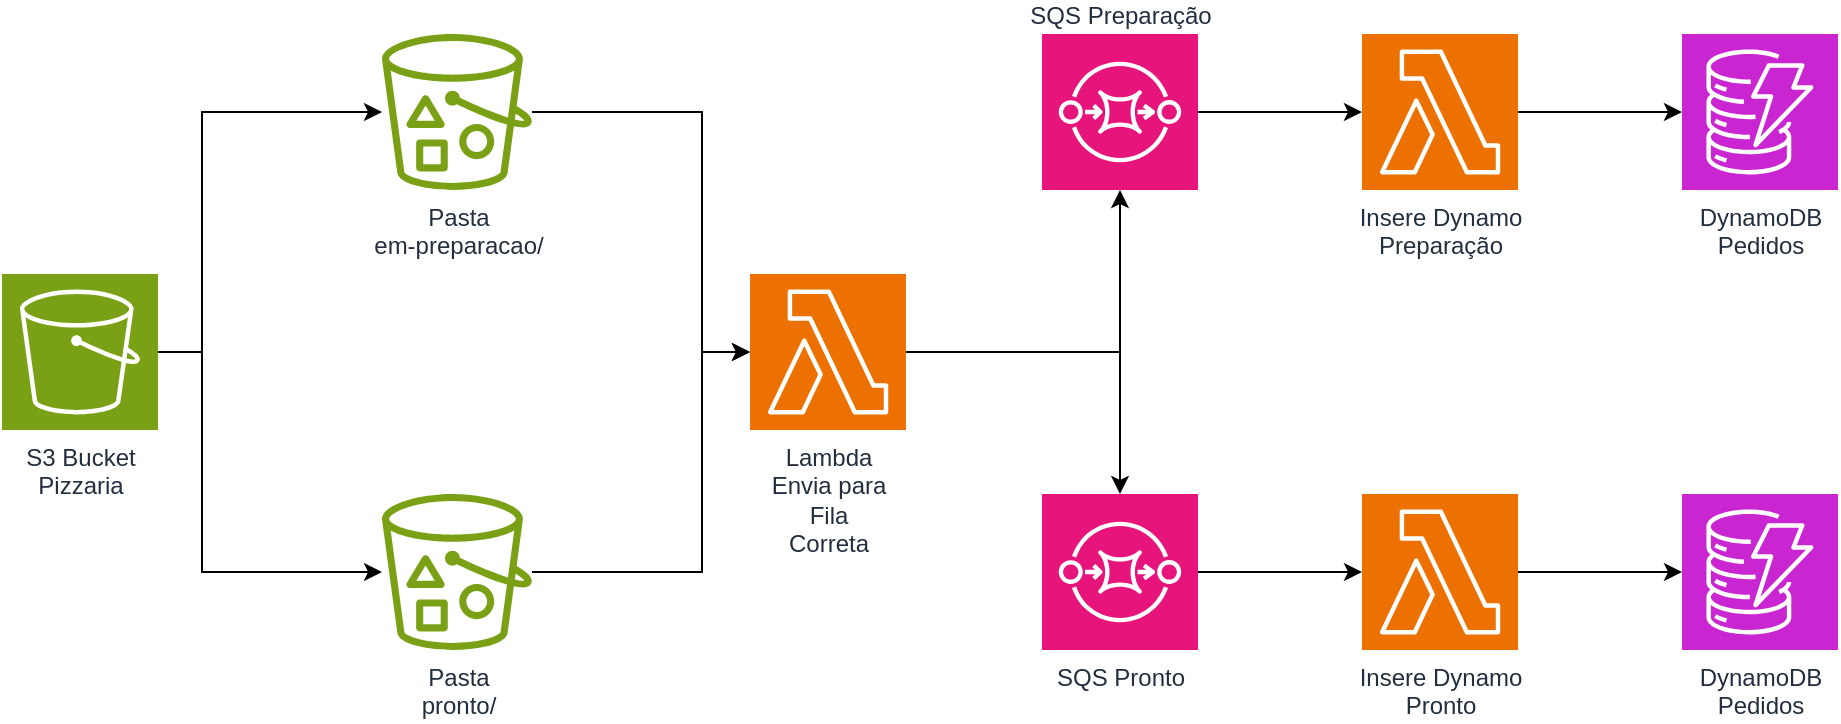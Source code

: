 <mxfile version="23.1.5" type="google">
  <diagram name="Página-1" id="1FNZX-NbP5HxKKu8dlru">
    <mxGraphModel grid="1" page="1" gridSize="10" guides="1" tooltips="1" connect="1" arrows="1" fold="1" pageScale="1" pageWidth="827" pageHeight="1169" math="0" shadow="0">
      <root>
        <mxCell id="0" />
        <mxCell id="1" parent="0" />
        <mxCell id="6WHO_hfzzqsEB2Ej_C0R-3" style="edgeStyle=orthogonalEdgeStyle;rounded=0;orthogonalLoop=1;jettySize=auto;html=1;" edge="1" parent="1" source="6WHO_hfzzqsEB2Ej_C0R-1" target="6WHO_hfzzqsEB2Ej_C0R-2">
          <mxGeometry relative="1" as="geometry">
            <Array as="points">
              <mxPoint x="140" y="279" />
              <mxPoint x="140" y="159" />
            </Array>
          </mxGeometry>
        </mxCell>
        <mxCell id="6WHO_hfzzqsEB2Ej_C0R-5" style="edgeStyle=orthogonalEdgeStyle;rounded=0;orthogonalLoop=1;jettySize=auto;html=1;" edge="1" parent="1" source="6WHO_hfzzqsEB2Ej_C0R-1" target="6WHO_hfzzqsEB2Ej_C0R-4">
          <mxGeometry relative="1" as="geometry">
            <Array as="points">
              <mxPoint x="140" y="279" />
              <mxPoint x="140" y="389" />
            </Array>
          </mxGeometry>
        </mxCell>
        <mxCell id="6WHO_hfzzqsEB2Ej_C0R-1" value="S3 Bucket&lt;br&gt;Pizzaria" style="sketch=0;points=[[0,0,0],[0.25,0,0],[0.5,0,0],[0.75,0,0],[1,0,0],[0,1,0],[0.25,1,0],[0.5,1,0],[0.75,1,0],[1,1,0],[0,0.25,0],[0,0.5,0],[0,0.75,0],[1,0.25,0],[1,0.5,0],[1,0.75,0]];outlineConnect=0;fontColor=#232F3E;fillColor=#7AA116;strokeColor=#ffffff;dashed=0;verticalLabelPosition=bottom;verticalAlign=top;align=center;html=1;fontSize=12;fontStyle=0;aspect=fixed;shape=mxgraph.aws4.resourceIcon;resIcon=mxgraph.aws4.s3;" vertex="1" parent="1">
          <mxGeometry x="40" y="240" width="78" height="78" as="geometry" />
        </mxCell>
        <mxCell id="6WHO_hfzzqsEB2Ej_C0R-22" style="edgeStyle=orthogonalEdgeStyle;rounded=0;orthogonalLoop=1;jettySize=auto;html=1;" edge="1" parent="1" source="6WHO_hfzzqsEB2Ej_C0R-2" target="6WHO_hfzzqsEB2Ej_C0R-6">
          <mxGeometry relative="1" as="geometry">
            <Array as="points">
              <mxPoint x="390" y="159" />
              <mxPoint x="390" y="279" />
            </Array>
          </mxGeometry>
        </mxCell>
        <mxCell id="6WHO_hfzzqsEB2Ej_C0R-2" value="Pasta&lt;br&gt;em-preparacao/" style="sketch=0;outlineConnect=0;fontColor=#232F3E;gradientColor=none;fillColor=#7AA116;strokeColor=none;dashed=0;verticalLabelPosition=bottom;verticalAlign=top;align=center;html=1;fontSize=12;fontStyle=0;aspect=fixed;pointerEvents=1;shape=mxgraph.aws4.bucket_with_objects;" vertex="1" parent="1">
          <mxGeometry x="230" y="120" width="75" height="78" as="geometry" />
        </mxCell>
        <mxCell id="6WHO_hfzzqsEB2Ej_C0R-4" value="Pasta&lt;br style=&quot;border-color: var(--border-color);&quot;&gt;pronto/" style="sketch=0;outlineConnect=0;fontColor=#232F3E;gradientColor=none;fillColor=#7AA116;strokeColor=none;dashed=0;verticalLabelPosition=bottom;verticalAlign=top;align=center;html=1;fontSize=12;fontStyle=0;aspect=fixed;pointerEvents=1;shape=mxgraph.aws4.bucket_with_objects;" vertex="1" parent="1">
          <mxGeometry x="230" y="350" width="75" height="78" as="geometry" />
        </mxCell>
        <mxCell id="6WHO_hfzzqsEB2Ej_C0R-24" style="edgeStyle=orthogonalEdgeStyle;rounded=0;orthogonalLoop=1;jettySize=auto;html=1;" edge="1" parent="1" source="6WHO_hfzzqsEB2Ej_C0R-6" target="6WHO_hfzzqsEB2Ej_C0R-10">
          <mxGeometry relative="1" as="geometry" />
        </mxCell>
        <mxCell id="6WHO_hfzzqsEB2Ej_C0R-25" style="edgeStyle=orthogonalEdgeStyle;rounded=0;orthogonalLoop=1;jettySize=auto;html=1;" edge="1" parent="1" source="6WHO_hfzzqsEB2Ej_C0R-6" target="6WHO_hfzzqsEB2Ej_C0R-12">
          <mxGeometry relative="1" as="geometry" />
        </mxCell>
        <mxCell id="6WHO_hfzzqsEB2Ej_C0R-6" value="Lambda&lt;br&gt;Envia para&lt;br&gt;Fila&lt;br&gt;Correta" style="sketch=0;points=[[0,0,0],[0.25,0,0],[0.5,0,0],[0.75,0,0],[1,0,0],[0,1,0],[0.25,1,0],[0.5,1,0],[0.75,1,0],[1,1,0],[0,0.25,0],[0,0.5,0],[0,0.75,0],[1,0.25,0],[1,0.5,0],[1,0.75,0]];outlineConnect=0;fontColor=#232F3E;fillColor=#ED7100;strokeColor=#ffffff;dashed=0;verticalLabelPosition=bottom;verticalAlign=top;align=center;html=1;fontSize=12;fontStyle=0;aspect=fixed;shape=mxgraph.aws4.resourceIcon;resIcon=mxgraph.aws4.lambda;" vertex="1" parent="1">
          <mxGeometry x="414" y="240" width="78" height="78" as="geometry" />
        </mxCell>
        <mxCell id="6WHO_hfzzqsEB2Ej_C0R-10" value="SQS Preparação" style="sketch=0;points=[[0,0,0],[0.25,0,0],[0.5,0,0],[0.75,0,0],[1,0,0],[0,1,0],[0.25,1,0],[0.5,1,0],[0.75,1,0],[1,1,0],[0,0.25,0],[0,0.5,0],[0,0.75,0],[1,0.25,0],[1,0.5,0],[1,0.75,0]];outlineConnect=0;fontColor=#232F3E;fillColor=#E7157B;strokeColor=#ffffff;dashed=0;verticalLabelPosition=top;verticalAlign=bottom;align=center;html=1;fontSize=12;fontStyle=0;aspect=fixed;shape=mxgraph.aws4.resourceIcon;resIcon=mxgraph.aws4.sqs;labelPosition=center;" vertex="1" parent="1">
          <mxGeometry x="560" y="120" width="78" height="78" as="geometry" />
        </mxCell>
        <mxCell id="6WHO_hfzzqsEB2Ej_C0R-17" style="edgeStyle=orthogonalEdgeStyle;rounded=0;orthogonalLoop=1;jettySize=auto;html=1;" edge="1" parent="1" source="6WHO_hfzzqsEB2Ej_C0R-12" target="6WHO_hfzzqsEB2Ej_C0R-16">
          <mxGeometry relative="1" as="geometry" />
        </mxCell>
        <mxCell id="6WHO_hfzzqsEB2Ej_C0R-12" value="SQS Pronto" style="sketch=0;points=[[0,0,0],[0.25,0,0],[0.5,0,0],[0.75,0,0],[1,0,0],[0,1,0],[0.25,1,0],[0.5,1,0],[0.75,1,0],[1,1,0],[0,0.25,0],[0,0.5,0],[0,0.75,0],[1,0.25,0],[1,0.5,0],[1,0.75,0]];outlineConnect=0;fontColor=#232F3E;fillColor=#E7157B;strokeColor=#ffffff;dashed=0;verticalLabelPosition=bottom;verticalAlign=top;align=center;html=1;fontSize=12;fontStyle=0;aspect=fixed;shape=mxgraph.aws4.resourceIcon;resIcon=mxgraph.aws4.sqs;" vertex="1" parent="1">
          <mxGeometry x="560" y="350" width="78" height="78" as="geometry" />
        </mxCell>
        <mxCell id="6WHO_hfzzqsEB2Ej_C0R-19" style="edgeStyle=orthogonalEdgeStyle;rounded=0;orthogonalLoop=1;jettySize=auto;html=1;" edge="1" parent="1" source="6WHO_hfzzqsEB2Ej_C0R-14" target="6WHO_hfzzqsEB2Ej_C0R-18">
          <mxGeometry relative="1" as="geometry" />
        </mxCell>
        <mxCell id="6WHO_hfzzqsEB2Ej_C0R-14" value="Insere Dynamo&lt;br&gt;Preparação" style="sketch=0;points=[[0,0,0],[0.25,0,0],[0.5,0,0],[0.75,0,0],[1,0,0],[0,1,0],[0.25,1,0],[0.5,1,0],[0.75,1,0],[1,1,0],[0,0.25,0],[0,0.5,0],[0,0.75,0],[1,0.25,0],[1,0.5,0],[1,0.75,0]];outlineConnect=0;fontColor=#232F3E;fillColor=#ED7100;strokeColor=#ffffff;dashed=0;verticalLabelPosition=bottom;verticalAlign=top;align=center;html=1;fontSize=12;fontStyle=0;aspect=fixed;shape=mxgraph.aws4.resourceIcon;resIcon=mxgraph.aws4.lambda;" vertex="1" parent="1">
          <mxGeometry x="720" y="120" width="78" height="78" as="geometry" />
        </mxCell>
        <mxCell id="6WHO_hfzzqsEB2Ej_C0R-15" style="edgeStyle=orthogonalEdgeStyle;rounded=0;orthogonalLoop=1;jettySize=auto;html=1;entryX=0;entryY=0.5;entryDx=0;entryDy=0;entryPerimeter=0;" edge="1" parent="1" source="6WHO_hfzzqsEB2Ej_C0R-10" target="6WHO_hfzzqsEB2Ej_C0R-14">
          <mxGeometry relative="1" as="geometry" />
        </mxCell>
        <mxCell id="6WHO_hfzzqsEB2Ej_C0R-16" value="Insere Dynamo&lt;br style=&quot;border-color: var(--border-color);&quot;&gt;Pronto" style="sketch=0;points=[[0,0,0],[0.25,0,0],[0.5,0,0],[0.75,0,0],[1,0,0],[0,1,0],[0.25,1,0],[0.5,1,0],[0.75,1,0],[1,1,0],[0,0.25,0],[0,0.5,0],[0,0.75,0],[1,0.25,0],[1,0.5,0],[1,0.75,0]];outlineConnect=0;fontColor=#232F3E;fillColor=#ED7100;strokeColor=#ffffff;dashed=0;verticalLabelPosition=bottom;verticalAlign=top;align=center;html=1;fontSize=12;fontStyle=0;aspect=fixed;shape=mxgraph.aws4.resourceIcon;resIcon=mxgraph.aws4.lambda;" vertex="1" parent="1">
          <mxGeometry x="720" y="350" width="78" height="78" as="geometry" />
        </mxCell>
        <mxCell id="6WHO_hfzzqsEB2Ej_C0R-18" value="DynamoDB&lt;br&gt;Pedidos" style="sketch=0;points=[[0,0,0],[0.25,0,0],[0.5,0,0],[0.75,0,0],[1,0,0],[0,1,0],[0.25,1,0],[0.5,1,0],[0.75,1,0],[1,1,0],[0,0.25,0],[0,0.5,0],[0,0.75,0],[1,0.25,0],[1,0.5,0],[1,0.75,0]];outlineConnect=0;fontColor=#232F3E;fillColor=#C925D1;strokeColor=#ffffff;dashed=0;verticalLabelPosition=bottom;verticalAlign=top;align=center;html=1;fontSize=12;fontStyle=0;aspect=fixed;shape=mxgraph.aws4.resourceIcon;resIcon=mxgraph.aws4.dynamodb;" vertex="1" parent="1">
          <mxGeometry x="880" y="120" width="78" height="78" as="geometry" />
        </mxCell>
        <mxCell id="6WHO_hfzzqsEB2Ej_C0R-20" value="DynamoDB&lt;br style=&quot;border-color: var(--border-color);&quot;&gt;Pedidos" style="sketch=0;points=[[0,0,0],[0.25,0,0],[0.5,0,0],[0.75,0,0],[1,0,0],[0,1,0],[0.25,1,0],[0.5,1,0],[0.75,1,0],[1,1,0],[0,0.25,0],[0,0.5,0],[0,0.75,0],[1,0.25,0],[1,0.5,0],[1,0.75,0]];outlineConnect=0;fontColor=#232F3E;fillColor=#C925D1;strokeColor=#ffffff;dashed=0;verticalLabelPosition=bottom;verticalAlign=top;align=center;html=1;fontSize=12;fontStyle=0;aspect=fixed;shape=mxgraph.aws4.resourceIcon;resIcon=mxgraph.aws4.dynamodb;" vertex="1" parent="1">
          <mxGeometry x="880" y="350" width="78" height="78" as="geometry" />
        </mxCell>
        <mxCell id="6WHO_hfzzqsEB2Ej_C0R-21" style="edgeStyle=orthogonalEdgeStyle;rounded=0;orthogonalLoop=1;jettySize=auto;html=1;entryX=0;entryY=0.5;entryDx=0;entryDy=0;entryPerimeter=0;" edge="1" parent="1" source="6WHO_hfzzqsEB2Ej_C0R-16" target="6WHO_hfzzqsEB2Ej_C0R-20">
          <mxGeometry relative="1" as="geometry" />
        </mxCell>
        <mxCell id="6WHO_hfzzqsEB2Ej_C0R-23" style="edgeStyle=orthogonalEdgeStyle;rounded=0;orthogonalLoop=1;jettySize=auto;html=1;entryX=0;entryY=0.5;entryDx=0;entryDy=0;entryPerimeter=0;" edge="1" parent="1" source="6WHO_hfzzqsEB2Ej_C0R-4" target="6WHO_hfzzqsEB2Ej_C0R-6">
          <mxGeometry relative="1" as="geometry">
            <Array as="points">
              <mxPoint x="390" y="389" />
              <mxPoint x="390" y="279" />
            </Array>
          </mxGeometry>
        </mxCell>
      </root>
    </mxGraphModel>
  </diagram>
</mxfile>
